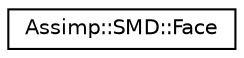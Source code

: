 digraph "Graphical Class Hierarchy"
{
  edge [fontname="Helvetica",fontsize="10",labelfontname="Helvetica",labelfontsize="10"];
  node [fontname="Helvetica",fontsize="10",shape=record];
  rankdir="LR";
  Node1 [label="Assimp::SMD::Face",height=0.2,width=0.4,color="black", fillcolor="white", style="filled",URL="$struct_assimp_1_1_s_m_d_1_1_face.html"];
}
